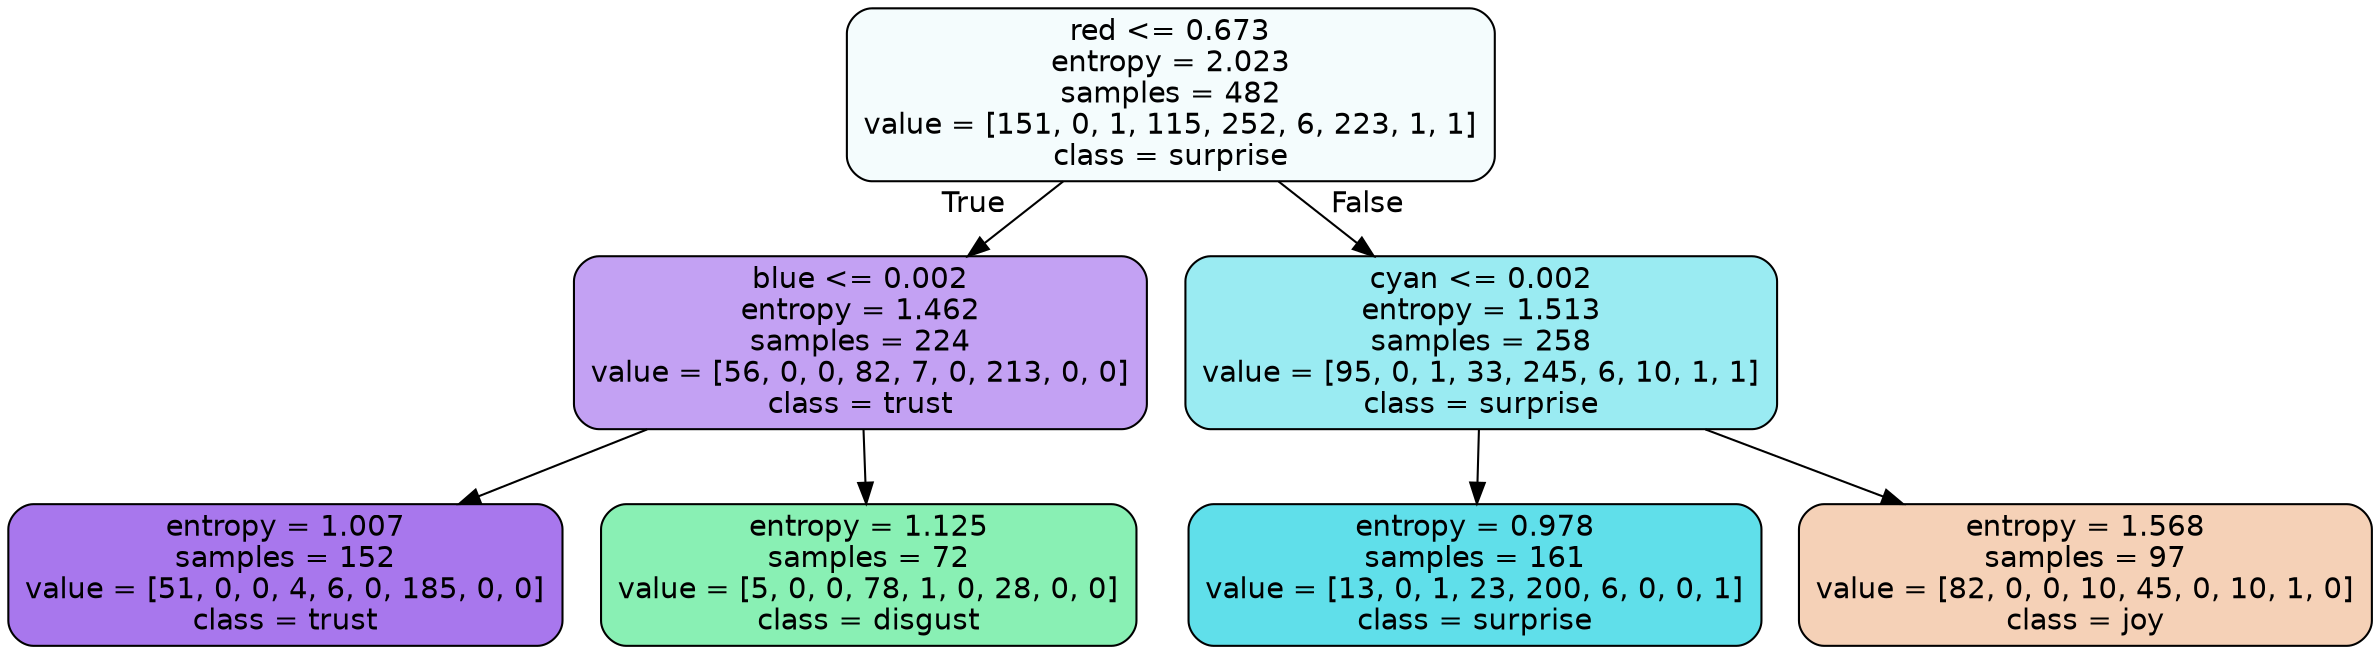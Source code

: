digraph Tree {
node [shape=box, style="filled, rounded", color="black", fontname=helvetica] ;
edge [fontname=helvetica] ;
0 [label="red <= 0.673\nentropy = 2.023\nsamples = 482\nvalue = [151, 0, 1, 115, 252, 6, 223, 1, 1]\nclass = surprise", fillcolor="#39d7e50e"] ;
1 [label="blue <= 0.002\nentropy = 1.462\nsamples = 224\nvalue = [56, 0, 0, 82, 7, 0, 213, 0, 0]\nclass = trust", fillcolor="#8139e579"] ;
0 -> 1 [labeldistance=2.5, labelangle=45, headlabel="True"] ;
2 [label="entropy = 1.007\nsamples = 152\nvalue = [51, 0, 0, 4, 6, 0, 185, 0, 0]\nclass = trust", fillcolor="#8139e5af"] ;
1 -> 2 ;
3 [label="entropy = 1.125\nsamples = 72\nvalue = [5, 0, 0, 78, 1, 0, 28, 0, 0]\nclass = disgust", fillcolor="#39e58198"] ;
1 -> 3 ;
4 [label="cyan <= 0.002\nentropy = 1.513\nsamples = 258\nvalue = [95, 0, 1, 33, 245, 6, 10, 1, 1]\nclass = surprise", fillcolor="#39d7e581"] ;
0 -> 4 [labeldistance=2.5, labelangle=-45, headlabel="False"] ;
5 [label="entropy = 0.978\nsamples = 161\nvalue = [13, 0, 1, 23, 200, 6, 0, 0, 1]\nclass = surprise", fillcolor="#39d7e5cc"] ;
4 -> 5 ;
6 [label="entropy = 1.568\nsamples = 97\nvalue = [82, 0, 0, 10, 45, 0, 10, 1, 0]\nclass = joy", fillcolor="#e581395c"] ;
4 -> 6 ;
}